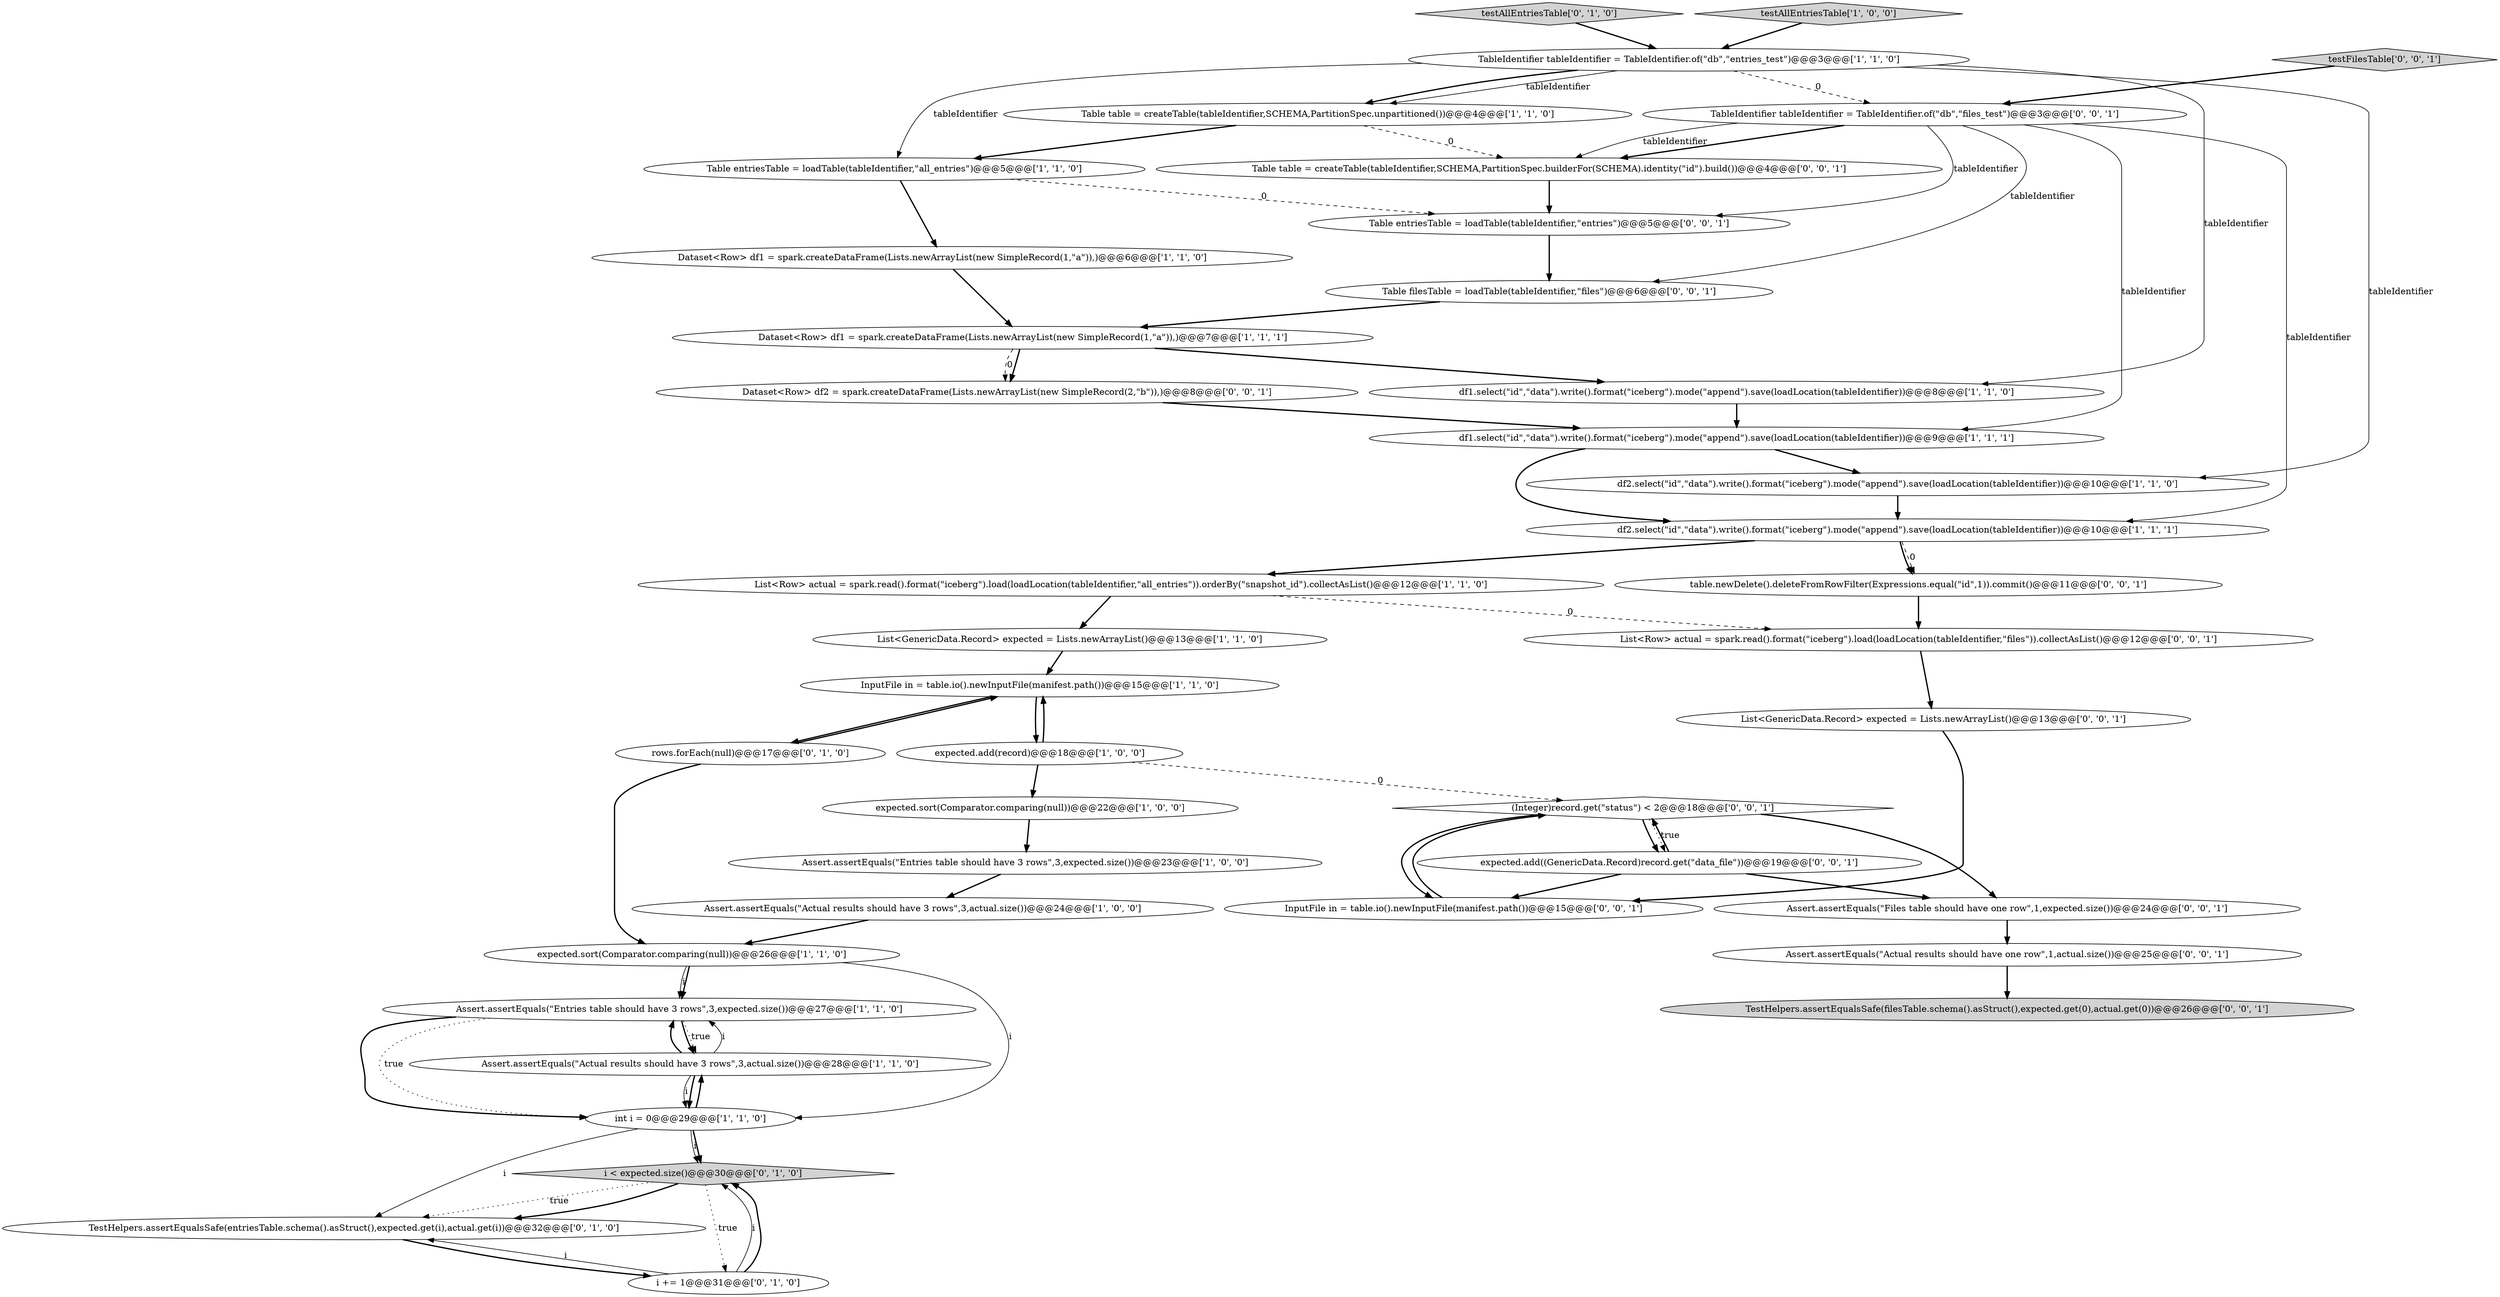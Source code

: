 digraph {
31 [style = filled, label = "Dataset<Row> df2 = spark.createDataFrame(Lists.newArrayList(new SimpleRecord(2,\"b\")),)@@@8@@@['0', '0', '1']", fillcolor = white, shape = ellipse image = "AAA0AAABBB3BBB"];
27 [style = filled, label = "Assert.assertEquals(\"Actual results should have one row\",1,actual.size())@@@25@@@['0', '0', '1']", fillcolor = white, shape = ellipse image = "AAA0AAABBB3BBB"];
24 [style = filled, label = "testAllEntriesTable['0', '1', '0']", fillcolor = lightgray, shape = diamond image = "AAA0AAABBB2BBB"];
40 [style = filled, label = "List<GenericData.Record> expected = Lists.newArrayList()@@@13@@@['0', '0', '1']", fillcolor = white, shape = ellipse image = "AAA0AAABBB3BBB"];
21 [style = filled, label = "i < expected.size()@@@30@@@['0', '1', '0']", fillcolor = lightgray, shape = diamond image = "AAA0AAABBB2BBB"];
34 [style = filled, label = "TestHelpers.assertEqualsSafe(filesTable.schema().asStruct(),expected.get(0),actual.get(0))@@@26@@@['0', '0', '1']", fillcolor = lightgray, shape = ellipse image = "AAA0AAABBB3BBB"];
26 [style = filled, label = "expected.add((GenericData.Record)record.get(\"data_file\"))@@@19@@@['0', '0', '1']", fillcolor = white, shape = ellipse image = "AAA0AAABBB3BBB"];
7 [style = filled, label = "df2.select(\"id\",\"data\").write().format(\"iceberg\").mode(\"append\").save(loadLocation(tableIdentifier))@@@10@@@['1', '1', '1']", fillcolor = white, shape = ellipse image = "AAA0AAABBB1BBB"];
5 [style = filled, label = "Assert.assertEquals(\"Actual results should have 3 rows\",3,actual.size())@@@24@@@['1', '0', '0']", fillcolor = white, shape = ellipse image = "AAA0AAABBB1BBB"];
19 [style = filled, label = "InputFile in = table.io().newInputFile(manifest.path())@@@15@@@['1', '1', '0']", fillcolor = white, shape = ellipse image = "AAA0AAABBB1BBB"];
12 [style = filled, label = "testAllEntriesTable['1', '0', '0']", fillcolor = lightgray, shape = diamond image = "AAA0AAABBB1BBB"];
20 [style = filled, label = "Dataset<Row> df1 = spark.createDataFrame(Lists.newArrayList(new SimpleRecord(1,\"a\")),)@@@7@@@['1', '1', '1']", fillcolor = white, shape = ellipse image = "AAA0AAABBB1BBB"];
25 [style = filled, label = "rows.forEach(null)@@@17@@@['0', '1', '0']", fillcolor = white, shape = ellipse image = "AAA0AAABBB2BBB"];
35 [style = filled, label = "InputFile in = table.io().newInputFile(manifest.path())@@@15@@@['0', '0', '1']", fillcolor = white, shape = ellipse image = "AAA0AAABBB3BBB"];
9 [style = filled, label = "expected.add(record)@@@18@@@['1', '0', '0']", fillcolor = white, shape = ellipse image = "AAA0AAABBB1BBB"];
22 [style = filled, label = "TestHelpers.assertEqualsSafe(entriesTable.schema().asStruct(),expected.get(i),actual.get(i))@@@32@@@['0', '1', '0']", fillcolor = white, shape = ellipse image = "AAA0AAABBB2BBB"];
32 [style = filled, label = "testFilesTable['0', '0', '1']", fillcolor = lightgray, shape = diamond image = "AAA0AAABBB3BBB"];
33 [style = filled, label = "Table table = createTable(tableIdentifier,SCHEMA,PartitionSpec.builderFor(SCHEMA).identity(\"id\").build())@@@4@@@['0', '0', '1']", fillcolor = white, shape = ellipse image = "AAA0AAABBB3BBB"];
4 [style = filled, label = "Dataset<Row> df1 = spark.createDataFrame(Lists.newArrayList(new SimpleRecord(1,\"a\")),)@@@6@@@['1', '1', '0']", fillcolor = white, shape = ellipse image = "AAA0AAABBB1BBB"];
8 [style = filled, label = "df1.select(\"id\",\"data\").write().format(\"iceberg\").mode(\"append\").save(loadLocation(tableIdentifier))@@@9@@@['1', '1', '1']", fillcolor = white, shape = ellipse image = "AAA0AAABBB1BBB"];
17 [style = filled, label = "expected.sort(Comparator.comparing(null))@@@22@@@['1', '0', '0']", fillcolor = white, shape = ellipse image = "AAA0AAABBB1BBB"];
2 [style = filled, label = "Assert.assertEquals(\"Entries table should have 3 rows\",3,expected.size())@@@23@@@['1', '0', '0']", fillcolor = white, shape = ellipse image = "AAA0AAABBB1BBB"];
11 [style = filled, label = "List<Row> actual = spark.read().format(\"iceberg\").load(loadLocation(tableIdentifier,\"all_entries\")).orderBy(\"snapshot_id\").collectAsList()@@@12@@@['1', '1', '0']", fillcolor = white, shape = ellipse image = "AAA0AAABBB1BBB"];
30 [style = filled, label = "TableIdentifier tableIdentifier = TableIdentifier.of(\"db\",\"files_test\")@@@3@@@['0', '0', '1']", fillcolor = white, shape = ellipse image = "AAA0AAABBB3BBB"];
23 [style = filled, label = "i += 1@@@31@@@['0', '1', '0']", fillcolor = white, shape = ellipse image = "AAA0AAABBB2BBB"];
6 [style = filled, label = "df2.select(\"id\",\"data\").write().format(\"iceberg\").mode(\"append\").save(loadLocation(tableIdentifier))@@@10@@@['1', '1', '0']", fillcolor = white, shape = ellipse image = "AAA0AAABBB1BBB"];
29 [style = filled, label = "table.newDelete().deleteFromRowFilter(Expressions.equal(\"id\",1)).commit()@@@11@@@['0', '0', '1']", fillcolor = white, shape = ellipse image = "AAA0AAABBB3BBB"];
10 [style = filled, label = "List<GenericData.Record> expected = Lists.newArrayList()@@@13@@@['1', '1', '0']", fillcolor = white, shape = ellipse image = "AAA0AAABBB1BBB"];
39 [style = filled, label = "Table entriesTable = loadTable(tableIdentifier,\"entries\")@@@5@@@['0', '0', '1']", fillcolor = white, shape = ellipse image = "AAA0AAABBB3BBB"];
14 [style = filled, label = "expected.sort(Comparator.comparing(null))@@@26@@@['1', '1', '0']", fillcolor = white, shape = ellipse image = "AAA0AAABBB1BBB"];
38 [style = filled, label = "Assert.assertEquals(\"Files table should have one row\",1,expected.size())@@@24@@@['0', '0', '1']", fillcolor = white, shape = ellipse image = "AAA0AAABBB3BBB"];
28 [style = filled, label = "(Integer)record.get(\"status\") < 2@@@18@@@['0', '0', '1']", fillcolor = white, shape = diamond image = "AAA0AAABBB3BBB"];
36 [style = filled, label = "Table filesTable = loadTable(tableIdentifier,\"files\")@@@6@@@['0', '0', '1']", fillcolor = white, shape = ellipse image = "AAA0AAABBB3BBB"];
37 [style = filled, label = "List<Row> actual = spark.read().format(\"iceberg\").load(loadLocation(tableIdentifier,\"files\")).collectAsList()@@@12@@@['0', '0', '1']", fillcolor = white, shape = ellipse image = "AAA0AAABBB3BBB"];
15 [style = filled, label = "Assert.assertEquals(\"Entries table should have 3 rows\",3,expected.size())@@@27@@@['1', '1', '0']", fillcolor = white, shape = ellipse image = "AAA0AAABBB1BBB"];
18 [style = filled, label = "df1.select(\"id\",\"data\").write().format(\"iceberg\").mode(\"append\").save(loadLocation(tableIdentifier))@@@8@@@['1', '1', '0']", fillcolor = white, shape = ellipse image = "AAA0AAABBB1BBB"];
0 [style = filled, label = "TableIdentifier tableIdentifier = TableIdentifier.of(\"db\",\"entries_test\")@@@3@@@['1', '1', '0']", fillcolor = white, shape = ellipse image = "AAA0AAABBB1BBB"];
3 [style = filled, label = "Assert.assertEquals(\"Actual results should have 3 rows\",3,actual.size())@@@28@@@['1', '1', '0']", fillcolor = white, shape = ellipse image = "AAA0AAABBB1BBB"];
16 [style = filled, label = "int i = 0@@@29@@@['1', '1', '0']", fillcolor = white, shape = ellipse image = "AAA0AAABBB1BBB"];
1 [style = filled, label = "Table table = createTable(tableIdentifier,SCHEMA,PartitionSpec.unpartitioned())@@@4@@@['1', '1', '0']", fillcolor = white, shape = ellipse image = "AAA0AAABBB1BBB"];
13 [style = filled, label = "Table entriesTable = loadTable(tableIdentifier,\"all_entries\")@@@5@@@['1', '1', '0']", fillcolor = white, shape = ellipse image = "AAA0AAABBB1BBB"];
14->16 [style = solid, label="i"];
9->19 [style = bold, label=""];
5->14 [style = bold, label=""];
12->0 [style = bold, label=""];
7->29 [style = dashed, label="0"];
26->38 [style = bold, label=""];
23->21 [style = solid, label="i"];
28->35 [style = bold, label=""];
19->9 [style = bold, label=""];
13->4 [style = bold, label=""];
21->22 [style = bold, label=""];
28->26 [style = dotted, label="true"];
3->16 [style = solid, label="i"];
20->31 [style = bold, label=""];
36->20 [style = bold, label=""];
2->5 [style = bold, label=""];
29->37 [style = bold, label=""];
20->18 [style = bold, label=""];
25->19 [style = bold, label=""];
28->38 [style = bold, label=""];
31->8 [style = bold, label=""];
28->26 [style = bold, label=""];
23->22 [style = solid, label="i"];
30->7 [style = solid, label="tableIdentifier"];
26->35 [style = bold, label=""];
25->14 [style = bold, label=""];
21->22 [style = dotted, label="true"];
13->39 [style = dashed, label="0"];
0->1 [style = solid, label="tableIdentifier"];
21->23 [style = dotted, label="true"];
14->15 [style = solid, label="i"];
8->6 [style = bold, label=""];
24->0 [style = bold, label=""];
7->11 [style = bold, label=""];
4->20 [style = bold, label=""];
0->1 [style = bold, label=""];
16->22 [style = solid, label="i"];
35->28 [style = bold, label=""];
10->19 [style = bold, label=""];
23->21 [style = bold, label=""];
9->28 [style = dashed, label="0"];
39->36 [style = bold, label=""];
19->25 [style = bold, label=""];
30->33 [style = bold, label=""];
16->21 [style = bold, label=""];
30->8 [style = solid, label="tableIdentifier"];
11->10 [style = bold, label=""];
37->40 [style = bold, label=""];
33->39 [style = bold, label=""];
11->37 [style = dashed, label="0"];
3->15 [style = solid, label="i"];
9->17 [style = bold, label=""];
16->3 [style = bold, label=""];
0->13 [style = solid, label="tableIdentifier"];
0->30 [style = dashed, label="0"];
20->31 [style = dashed, label="0"];
30->39 [style = solid, label="tableIdentifier"];
7->29 [style = bold, label=""];
15->16 [style = bold, label=""];
0->6 [style = solid, label="tableIdentifier"];
26->28 [style = bold, label=""];
3->15 [style = bold, label=""];
15->3 [style = bold, label=""];
8->7 [style = bold, label=""];
15->16 [style = dotted, label="true"];
32->30 [style = bold, label=""];
30->36 [style = solid, label="tableIdentifier"];
18->8 [style = bold, label=""];
30->33 [style = solid, label="tableIdentifier"];
6->7 [style = bold, label=""];
3->16 [style = bold, label=""];
22->23 [style = bold, label=""];
40->35 [style = bold, label=""];
27->34 [style = bold, label=""];
14->15 [style = bold, label=""];
16->21 [style = solid, label="i"];
0->18 [style = solid, label="tableIdentifier"];
38->27 [style = bold, label=""];
1->33 [style = dashed, label="0"];
17->2 [style = bold, label=""];
1->13 [style = bold, label=""];
15->3 [style = dotted, label="true"];
}
